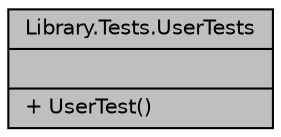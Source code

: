 digraph "Library.Tests.UserTests"
{
 // INTERACTIVE_SVG=YES
 // LATEX_PDF_SIZE
  edge [fontname="Helvetica",fontsize="10",labelfontname="Helvetica",labelfontsize="10"];
  node [fontname="Helvetica",fontsize="10",shape=record];
  Node1 [label="{Library.Tests.UserTests\n||+ UserTest()\l}",height=0.2,width=0.4,color="black", fillcolor="grey75", style="filled", fontcolor="black",tooltip="Se testea User"];
}
